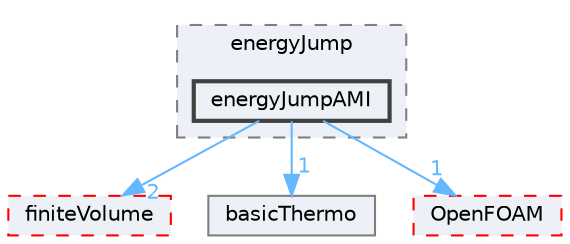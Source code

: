 digraph "src/thermophysicalModels/basic/derivedFvPatchFields/energyJump/energyJumpAMI"
{
 // LATEX_PDF_SIZE
  bgcolor="transparent";
  edge [fontname=Helvetica,fontsize=10,labelfontname=Helvetica,labelfontsize=10];
  node [fontname=Helvetica,fontsize=10,shape=box,height=0.2,width=0.4];
  compound=true
  subgraph clusterdir_6e9c1db78ba67d023ffd9861716d474a {
    graph [ bgcolor="#edf0f7", pencolor="grey50", label="energyJump", fontname=Helvetica,fontsize=10 style="filled,dashed", URL="dir_6e9c1db78ba67d023ffd9861716d474a.html",tooltip=""]
  dir_e183b0f03d65a5ee9da0c0e6b6656143 [label="energyJumpAMI", fillcolor="#edf0f7", color="grey25", style="filled,bold", URL="dir_e183b0f03d65a5ee9da0c0e6b6656143.html",tooltip=""];
  }
  dir_9bd15774b555cf7259a6fa18f99fe99b [label="finiteVolume", fillcolor="#edf0f7", color="red", style="filled,dashed", URL="dir_9bd15774b555cf7259a6fa18f99fe99b.html",tooltip=""];
  dir_ba216299fdd5e0812ff0312bad2cf033 [label="basicThermo", fillcolor="#edf0f7", color="grey50", style="filled", URL="dir_ba216299fdd5e0812ff0312bad2cf033.html",tooltip=""];
  dir_c5473ff19b20e6ec4dfe5c310b3778a8 [label="OpenFOAM", fillcolor="#edf0f7", color="red", style="filled,dashed", URL="dir_c5473ff19b20e6ec4dfe5c310b3778a8.html",tooltip=""];
  dir_e183b0f03d65a5ee9da0c0e6b6656143->dir_9bd15774b555cf7259a6fa18f99fe99b [headlabel="2", labeldistance=1.5 headhref="dir_001141_001387.html" href="dir_001141_001387.html" color="steelblue1" fontcolor="steelblue1"];
  dir_e183b0f03d65a5ee9da0c0e6b6656143->dir_ba216299fdd5e0812ff0312bad2cf033 [headlabel="1", labeldistance=1.5 headhref="dir_001141_000250.html" href="dir_001141_000250.html" color="steelblue1" fontcolor="steelblue1"];
  dir_e183b0f03d65a5ee9da0c0e6b6656143->dir_c5473ff19b20e6ec4dfe5c310b3778a8 [headlabel="1", labeldistance=1.5 headhref="dir_001141_002695.html" href="dir_001141_002695.html" color="steelblue1" fontcolor="steelblue1"];
}
